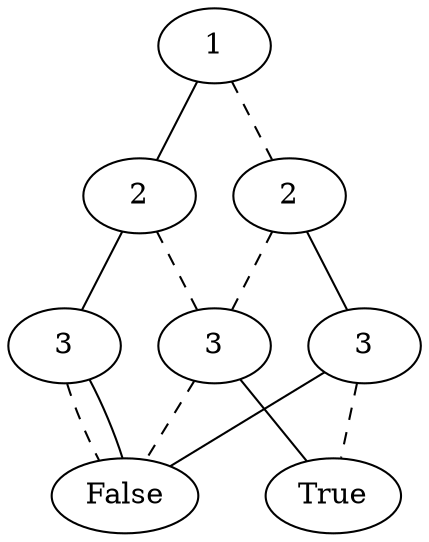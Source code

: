 graph compressed_tree_1 {
	140569657128176 [label=1]
	140569657127648 [label=2]
	140569657128176 -- 140569657127648 [style=dashed]
	140569657128608 [label=3]
	140569657127648 -- 140569657128608 [style=dashed]
	140569657128800 [label=False]
	140569657128608 -- 140569657128800 [style=dashed]
	140569657128032 [label=True]
	140569657128608 -- 140569657128032
	140569657128560 [label=3]
	140569657127648 -- 140569657128560
	140569657128560 -- 140569657128032 [style=dashed]
	140569657128560 -- 140569657128800
	140569657128896 [label=2]
	140569657128176 -- 140569657128896
	140569657128896 -- 140569657128608 [style=dashed]
	140569657130096 [label=3]
	140569657128896 -- 140569657130096
	140569657130096 -- 140569657128800 [style=dashed]
	140569657130096 -- 140569657128800
}
